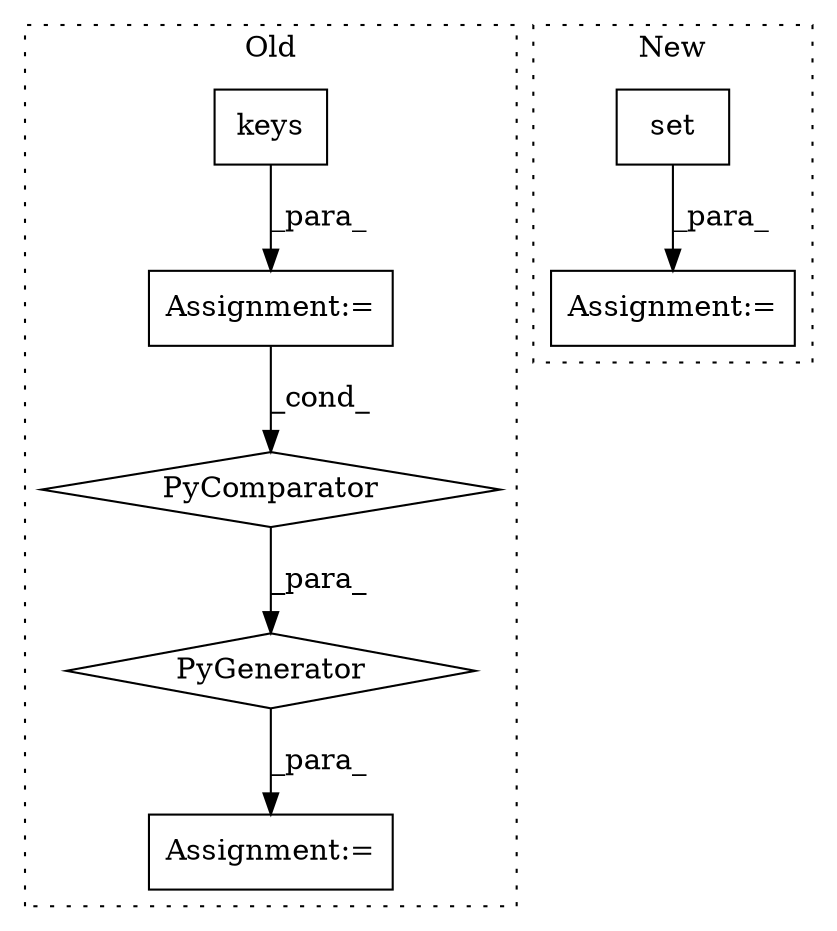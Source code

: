digraph G {
subgraph cluster0 {
1 [label="keys" a="32" s="4264" l="6" shape="box"];
3 [label="Assignment:=" a="7" s="4428" l="31" shape="box"];
5 [label="PyComparator" a="113" s="4428" l="31" shape="diamond"];
6 [label="Assignment:=" a="7" s="4315" l="1" shape="box"];
7 [label="PyGenerator" a="107" s="4330" l="135" shape="diamond"];
label = "Old";
style="dotted";
}
subgraph cluster1 {
2 [label="set" a="32" s="3408,3431" l="4,1" shape="box"];
4 [label="Assignment:=" a="7" s="3407" l="1" shape="box"];
label = "New";
style="dotted";
}
1 -> 3 [label="_para_"];
2 -> 4 [label="_para_"];
3 -> 5 [label="_cond_"];
5 -> 7 [label="_para_"];
7 -> 6 [label="_para_"];
}